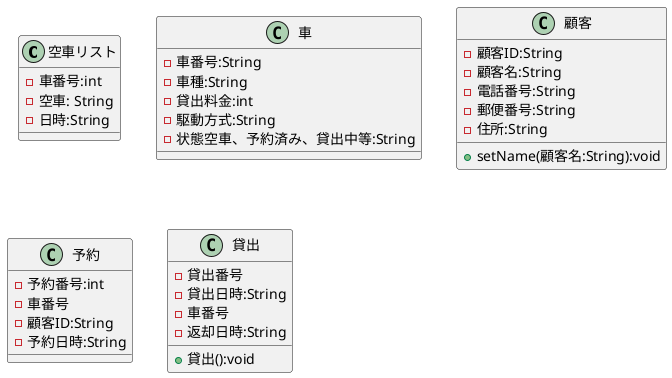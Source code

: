 @startuml 車両貸出システム
class 空車リスト {
- 車番号:int
- 空車: String
- 日時:String
}
class 車 {
- 車番号:String
- 車種:String
- 貸出料金:int
- 駆動方式:String
- 状態空車、予約済み、貸出中等:String
}
class 顧客 {
- 顧客ID:String
- 顧客名:String
- 電話番号:String
- 郵便番号:String
- 住所:String
+ setName(顧客名:String):void
}
class 予約 {
- 予約番号:int
- 車番号
- 顧客ID:String
- 予約日時:String
}
class 貸出 {
-貸出番号
-貸出日時:String
-車番号
-返却日時:String
+ 貸出():void
}
@enduml